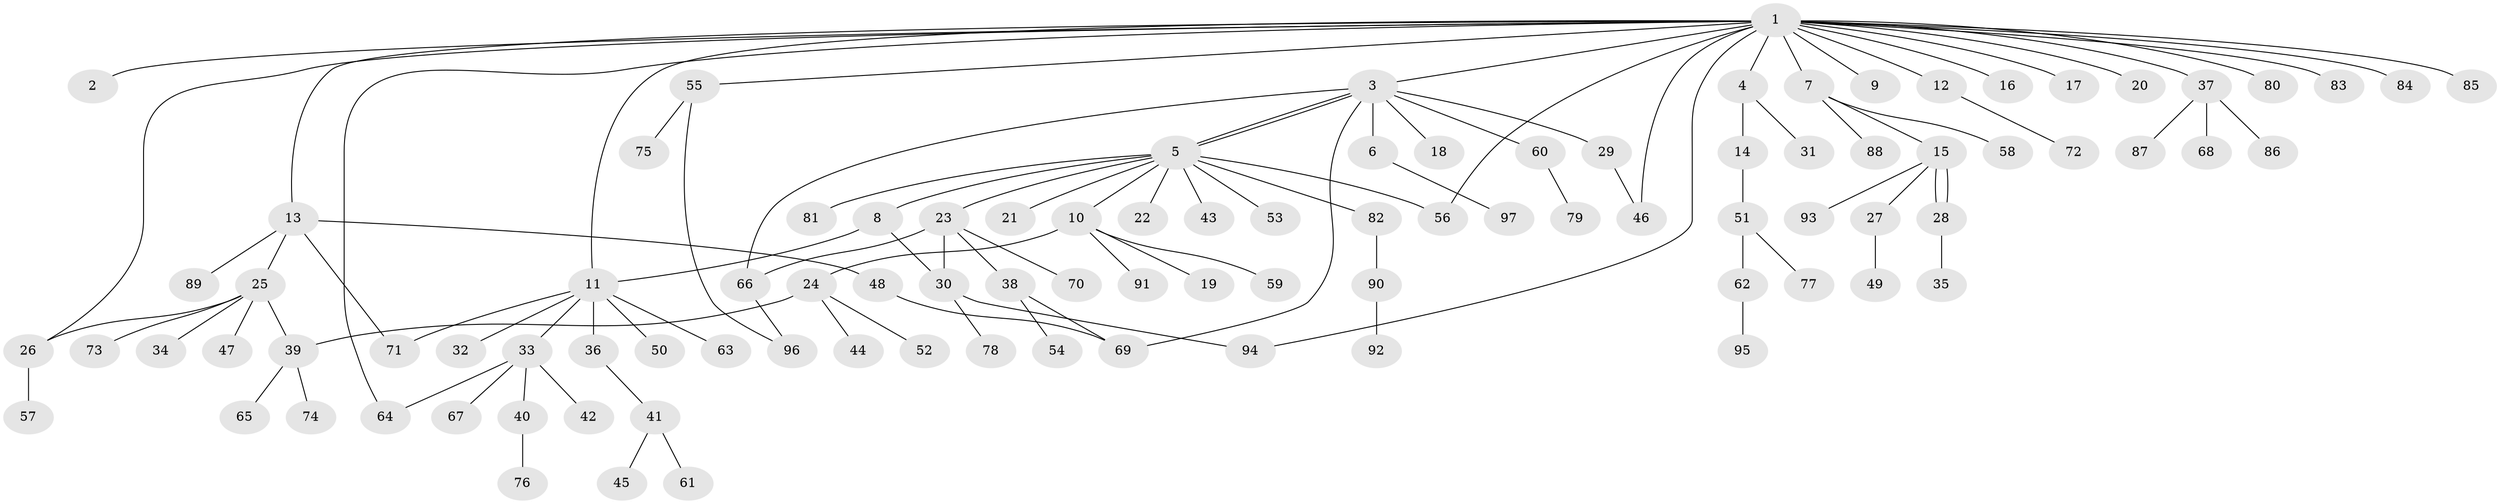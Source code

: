 // coarse degree distribution, {22: 0.020833333333333332, 1: 0.6041666666666666, 9: 0.041666666666666664, 3: 0.125, 13: 0.020833333333333332, 6: 0.020833333333333332, 2: 0.16666666666666666}
// Generated by graph-tools (version 1.1) at 2025/18/03/04/25 18:18:20]
// undirected, 97 vertices, 111 edges
graph export_dot {
graph [start="1"]
  node [color=gray90,style=filled];
  1;
  2;
  3;
  4;
  5;
  6;
  7;
  8;
  9;
  10;
  11;
  12;
  13;
  14;
  15;
  16;
  17;
  18;
  19;
  20;
  21;
  22;
  23;
  24;
  25;
  26;
  27;
  28;
  29;
  30;
  31;
  32;
  33;
  34;
  35;
  36;
  37;
  38;
  39;
  40;
  41;
  42;
  43;
  44;
  45;
  46;
  47;
  48;
  49;
  50;
  51;
  52;
  53;
  54;
  55;
  56;
  57;
  58;
  59;
  60;
  61;
  62;
  63;
  64;
  65;
  66;
  67;
  68;
  69;
  70;
  71;
  72;
  73;
  74;
  75;
  76;
  77;
  78;
  79;
  80;
  81;
  82;
  83;
  84;
  85;
  86;
  87;
  88;
  89;
  90;
  91;
  92;
  93;
  94;
  95;
  96;
  97;
  1 -- 2;
  1 -- 3;
  1 -- 4;
  1 -- 7;
  1 -- 9;
  1 -- 11;
  1 -- 12;
  1 -- 13;
  1 -- 16;
  1 -- 17;
  1 -- 20;
  1 -- 26;
  1 -- 37;
  1 -- 46;
  1 -- 55;
  1 -- 56;
  1 -- 64;
  1 -- 80;
  1 -- 83;
  1 -- 84;
  1 -- 85;
  1 -- 94;
  3 -- 5;
  3 -- 5;
  3 -- 6;
  3 -- 18;
  3 -- 29;
  3 -- 60;
  3 -- 66;
  3 -- 69;
  4 -- 14;
  4 -- 31;
  5 -- 8;
  5 -- 10;
  5 -- 21;
  5 -- 22;
  5 -- 23;
  5 -- 43;
  5 -- 53;
  5 -- 56;
  5 -- 81;
  5 -- 82;
  6 -- 97;
  7 -- 15;
  7 -- 58;
  7 -- 88;
  8 -- 11;
  8 -- 30;
  10 -- 19;
  10 -- 24;
  10 -- 59;
  10 -- 91;
  11 -- 32;
  11 -- 33;
  11 -- 36;
  11 -- 50;
  11 -- 63;
  11 -- 71;
  12 -- 72;
  13 -- 25;
  13 -- 48;
  13 -- 71;
  13 -- 89;
  14 -- 51;
  15 -- 27;
  15 -- 28;
  15 -- 28;
  15 -- 93;
  23 -- 30;
  23 -- 38;
  23 -- 66;
  23 -- 70;
  24 -- 39;
  24 -- 44;
  24 -- 52;
  25 -- 26;
  25 -- 34;
  25 -- 39;
  25 -- 47;
  25 -- 73;
  26 -- 57;
  27 -- 49;
  28 -- 35;
  29 -- 46;
  30 -- 78;
  30 -- 94;
  33 -- 40;
  33 -- 42;
  33 -- 64;
  33 -- 67;
  36 -- 41;
  37 -- 68;
  37 -- 86;
  37 -- 87;
  38 -- 54;
  38 -- 69;
  39 -- 65;
  39 -- 74;
  40 -- 76;
  41 -- 45;
  41 -- 61;
  48 -- 69;
  51 -- 62;
  51 -- 77;
  55 -- 75;
  55 -- 96;
  60 -- 79;
  62 -- 95;
  66 -- 96;
  82 -- 90;
  90 -- 92;
}
